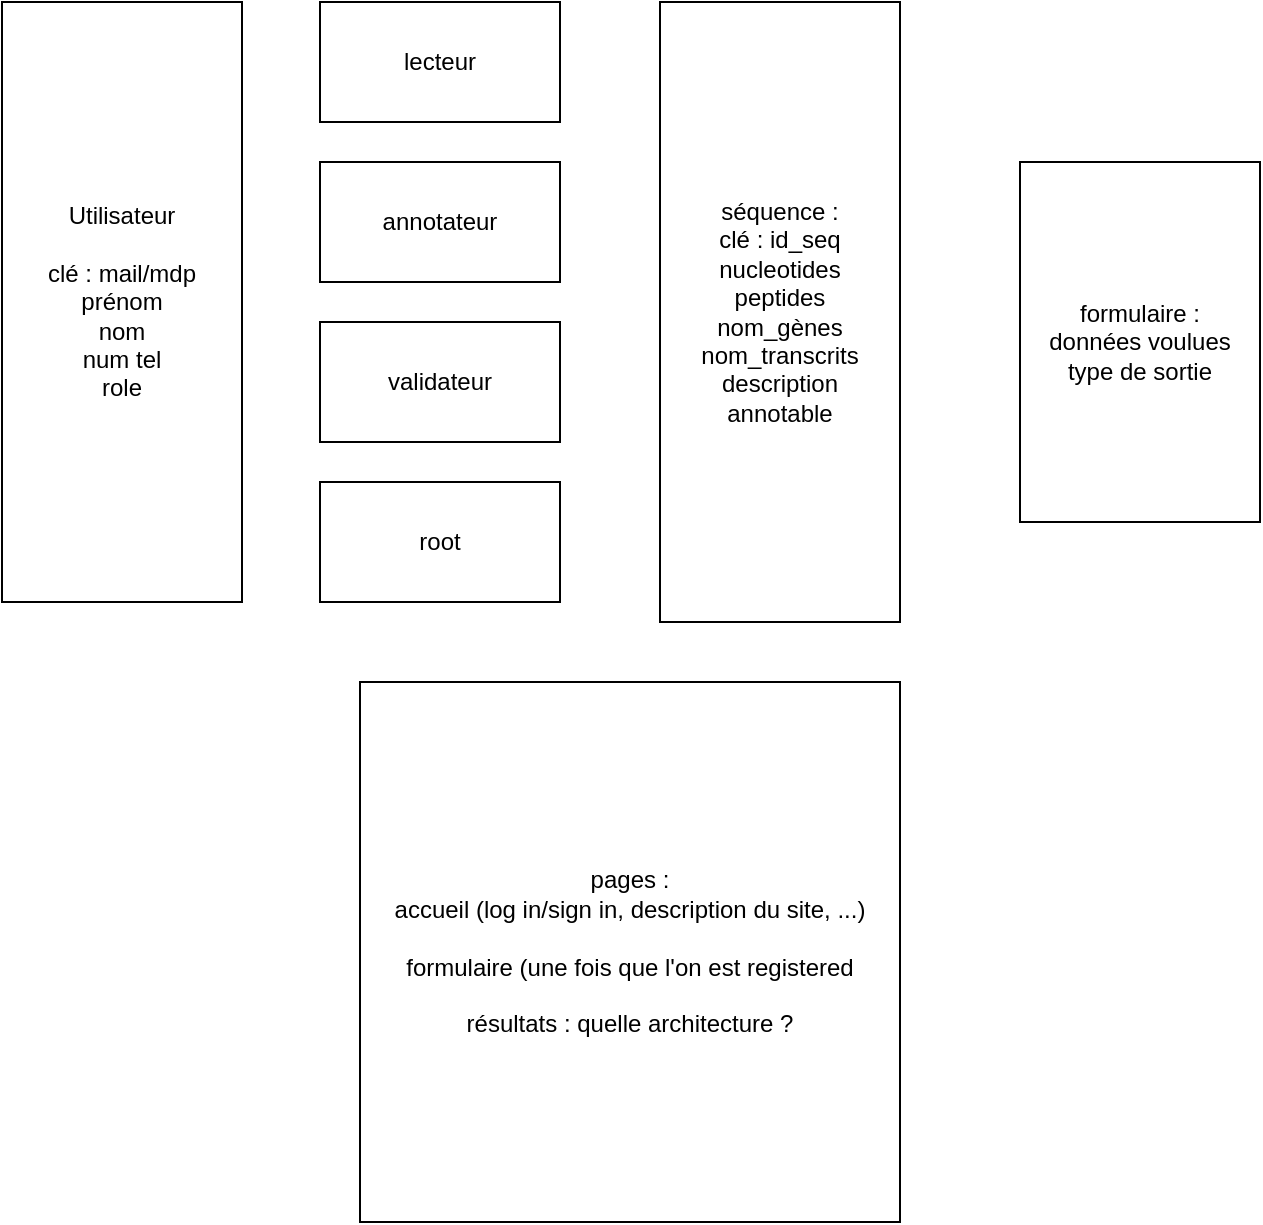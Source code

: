 <mxfile version="20.7.4" type="github"><diagram id="RedLvj3E_ogV-3kdxrFF" name="Page-1"><mxGraphModel dx="1600" dy="795" grid="1" gridSize="10" guides="1" tooltips="1" connect="1" arrows="1" fold="1" page="1" pageScale="1" pageWidth="827" pageHeight="1169" math="0" shadow="0"><root><mxCell id="0"/><mxCell id="1" parent="0"/><mxCell id="_R-LFVD2fZnZNFc8F3xx-1" value="&lt;div&gt;Utilisateur&lt;br&gt;&lt;/div&gt;&lt;div&gt;&lt;br&gt;&lt;/div&gt;&lt;div&gt;clé : mail/mdp&lt;/div&gt;&lt;div&gt;prénom&lt;/div&gt;&lt;div&gt;nom&lt;/div&gt;&lt;div&gt;num tel&lt;/div&gt;&lt;div&gt;role&lt;br&gt;&lt;/div&gt;" style="rounded=0;whiteSpace=wrap;html=1;" parent="1" vertex="1"><mxGeometry x="41" y="240" width="120" height="300" as="geometry"/></mxCell><mxCell id="_R-LFVD2fZnZNFc8F3xx-3" value="lecteur" style="rounded=0;whiteSpace=wrap;html=1;" parent="1" vertex="1"><mxGeometry x="200" y="240" width="120" height="60" as="geometry"/></mxCell><mxCell id="_R-LFVD2fZnZNFc8F3xx-4" value="annotateur" style="rounded=0;whiteSpace=wrap;html=1;" parent="1" vertex="1"><mxGeometry x="200" y="320" width="120" height="60" as="geometry"/></mxCell><mxCell id="_R-LFVD2fZnZNFc8F3xx-5" value="validateur" style="rounded=0;whiteSpace=wrap;html=1;" parent="1" vertex="1"><mxGeometry x="200" y="400" width="120" height="60" as="geometry"/></mxCell><mxCell id="_R-LFVD2fZnZNFc8F3xx-6" value="root" style="rounded=0;whiteSpace=wrap;html=1;" parent="1" vertex="1"><mxGeometry x="200" y="480" width="120" height="60" as="geometry"/></mxCell><mxCell id="_R-LFVD2fZnZNFc8F3xx-7" value="&lt;div&gt;séquence :&lt;/div&gt;&lt;div&gt;clé : id_seq&lt;br&gt;&lt;/div&gt;&lt;div&gt;nucleotides&lt;/div&gt;&lt;div&gt;peptides&lt;/div&gt;&lt;div&gt;nom_gènes&lt;/div&gt;&lt;div&gt;nom_transcrits&lt;/div&gt;&lt;div&gt;description&lt;br&gt;&lt;/div&gt;&lt;div&gt;annotable&lt;br&gt;&lt;/div&gt;" style="rounded=0;whiteSpace=wrap;html=1;" parent="1" vertex="1"><mxGeometry x="370" y="240" width="120" height="310" as="geometry"/></mxCell><mxCell id="_R-LFVD2fZnZNFc8F3xx-8" value="&lt;div&gt;formulaire : &lt;br&gt;&lt;/div&gt;&lt;div&gt;données voulues&lt;/div&gt;&lt;div&gt;type de sortie&lt;/div&gt;" style="rounded=0;whiteSpace=wrap;html=1;" parent="1" vertex="1"><mxGeometry x="550" y="320" width="120" height="180" as="geometry"/></mxCell><mxCell id="_R-LFVD2fZnZNFc8F3xx-9" value="&lt;div&gt;pages : &lt;br&gt;&lt;/div&gt;&lt;div&gt;accueil (log in/sign in, description du site, ...)&lt;/div&gt;&lt;div&gt;&lt;br&gt;&lt;/div&gt;&lt;div&gt;formulaire (une fois que l'on est registered&lt;/div&gt;&lt;div&gt;&lt;br&gt;&lt;/div&gt;&lt;div&gt;résultats : quelle architecture ?&lt;br&gt;&lt;/div&gt;" style="whiteSpace=wrap;html=1;aspect=fixed;" parent="1" vertex="1"><mxGeometry x="220" y="580" width="270" height="270" as="geometry"/></mxCell></root></mxGraphModel></diagram></mxfile>